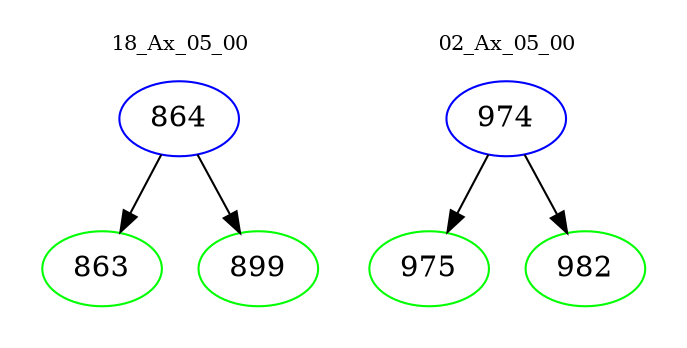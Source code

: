 digraph{
subgraph cluster_0 {
color = white
label = "18_Ax_05_00";
fontsize=10;
T0_864 [label="864", color="blue"]
T0_864 -> T0_863 [color="black"]
T0_863 [label="863", color="green"]
T0_864 -> T0_899 [color="black"]
T0_899 [label="899", color="green"]
}
subgraph cluster_1 {
color = white
label = "02_Ax_05_00";
fontsize=10;
T1_974 [label="974", color="blue"]
T1_974 -> T1_975 [color="black"]
T1_975 [label="975", color="green"]
T1_974 -> T1_982 [color="black"]
T1_982 [label="982", color="green"]
}
}
